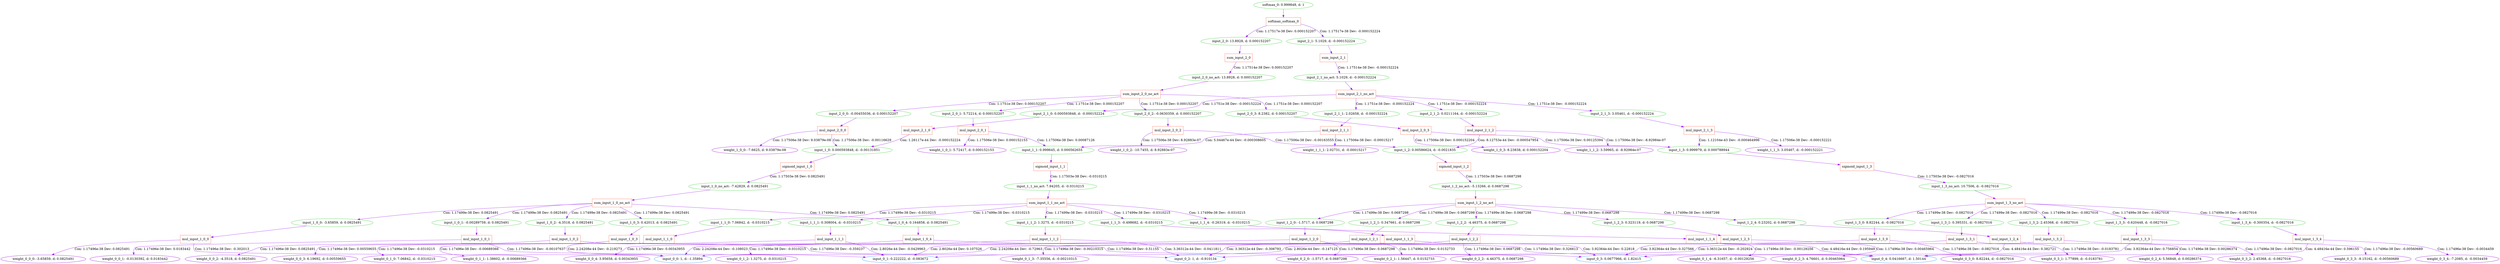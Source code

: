 digraph G {
0 [label="softmax_0: 0.999848, d: 1", shape=oval, color=limegreen];
1 [label="softmax_softmax_0", shape=box, color=tomato];
2 [label="input_2_0: 13.8928, d: 0.000152207", shape=oval, color=limegreen];
3 [label="sum_input_2_0", shape=box, color=tomato];
4 [label="input_2_0_no_act: 13.8928, d: 0.000152207", shape=oval, color=limegreen];
5 [label="sum_input_2_0_no_act", shape=box, color=tomato];
6 [label="input_2_0_0: -0.00455036, d: 0.000152207", shape=oval, color=limegreen];
7 [label="mul_input_2_0_0", shape=box, color=tomato];
8 [label="weight_1_0_0: -7.6625, d: 9.03879e-08", shape=oval, color=darkviolet];
9 [label="input_1_0: 0.000593848, d: -0.00131851", shape=oval, color=limegreen];
10 [label="sigmoid_input_1_0", shape=box, color=tomato];
11 [label="input_1_0_no_act: -7.42829, d: 0.0825491", shape=oval, color=limegreen];
12 [label="sum_input_1_0_no_act", shape=box, color=tomato];
13 [label="input_1_0_0: -3.65859, d: 0.0825491", shape=oval, color=limegreen];
14 [label="mul_input_1_0_0", shape=box, color=tomato];
15 [label="weight_0_0_0: -3.65859, d: 0.0825491", shape=oval, color=darkviolet];
16 [label="input_0_0: 1, d: -1.35894", shape=oval, color=dodgerblue];
17 [label="input_1_0_1: -0.00289759, d: 0.0825491", shape=oval, color=limegreen];
18 [label="mul_input_1_0_1", shape=box, color=tomato];
19 [label="weight_0_0_1: -0.0130392, d: 0.0183442", shape=oval, color=darkviolet];
20 [label="input_0_1: 0.222222, d: -0.083672", shape=oval, color=dodgerblue];
21 [label="input_1_0_2: -4.3518, d: 0.0825491", shape=oval, color=limegreen];
22 [label="mul_input_1_0_2", shape=box, color=tomato];
23 [label="weight_0_0_2: -4.3518, d: 0.0825491", shape=oval, color=darkviolet];
24 [label="input_0_2: 1, d: -0.910134", shape=oval, color=dodgerblue];
25 [label="input_1_0_3: 0.42013, d: 0.0825491", shape=oval, color=limegreen];
26 [label="mul_input_1_0_3", shape=box, color=tomato];
27 [label="weight_0_0_3: 6.19692, d: 0.00559655", shape=oval, color=darkviolet];
28 [label="input_0_3: 0.0677966, d: 1.82415", shape=oval, color=dodgerblue];
29 [label="input_1_0_4: 0.164858, d: 0.0825491", shape=oval, color=limegreen];
30 [label="mul_input_1_0_4", shape=box, color=tomato];
31 [label="weight_0_0_4: 3.95658, d: 0.00343955", shape=oval, color=darkviolet];
32 [label="input_0_4: 0.0416667, d: 1.50144", shape=oval, color=dodgerblue];
33 [label="input_2_0_1: 5.72214, d: 0.000152207", shape=oval, color=limegreen];
34 [label="mul_input_2_0_1", shape=box, color=tomato];
35 [label="weight_1_0_1: 5.72417, d: 0.000152153", shape=oval, color=darkviolet];
36 [label="input_1_1: 0.999645, d: 0.000562655", shape=oval, color=limegreen];
37 [label="sigmoid_input_1_1", shape=box, color=tomato];
38 [label="input_1_1_no_act: 7.94205, d: -0.0310215", shape=oval, color=limegreen];
39 [label="sum_input_1_1_no_act", shape=box, color=tomato];
40 [label="input_1_1_0: 7.06842, d: -0.0310215", shape=oval, color=limegreen];
41 [label="mul_input_1_1_0", shape=box, color=tomato];
42 [label="weight_0_1_0: 7.06842, d: -0.0310215", shape=oval, color=darkviolet];
43 [label="input_1_1_1: 0.308004, d: -0.0310215", shape=oval, color=limegreen];
44 [label="mul_input_1_1_1", shape=box, color=tomato];
45 [label="weight_0_1_1: 1.38602, d: -0.00689366", shape=oval, color=darkviolet];
46 [label="input_1_1_2: 1.3275, d: -0.0310215", shape=oval, color=limegreen];
47 [label="mul_input_1_1_2", shape=box, color=tomato];
48 [label="weight_0_1_2: 1.3275, d: -0.0310215", shape=oval, color=darkviolet];
49 [label="input_1_1_3: -0.498682, d: -0.0310215", shape=oval, color=limegreen];
50 [label="mul_input_1_1_3", shape=box, color=tomato];
51 [label="weight_0_1_3: -7.35556, d: -0.00210315", shape=oval, color=darkviolet];
52 [label="input_1_1_4: -0.26319, d: -0.0310215", shape=oval, color=limegreen];
53 [label="mul_input_1_1_4", shape=box, color=tomato];
54 [label="weight_0_1_4: -6.31657, d: -0.00129256", shape=oval, color=darkviolet];
55 [label="input_2_0_2: -0.0630359, d: 0.000152207", shape=oval, color=limegreen];
56 [label="mul_input_2_0_2", shape=box, color=tomato];
57 [label="weight_1_0_2: -10.7455, d: 8.92883e-07", shape=oval, color=darkviolet];
58 [label="input_1_2: 0.00586624, d: -0.0021835", shape=oval, color=limegreen];
59 [label="sigmoid_input_1_2", shape=box, color=tomato];
60 [label="input_1_2_no_act: -5.13266, d: 0.0687298", shape=oval, color=limegreen];
61 [label="sum_input_1_2_no_act", shape=box, color=tomato];
62 [label="input_1_2_0: -1.5717, d: 0.0687298", shape=oval, color=limegreen];
63 [label="mul_input_1_2_0", shape=box, color=tomato];
64 [label="weight_0_2_0: -1.5717, d: 0.0687298", shape=oval, color=darkviolet];
65 [label="input_1_2_1: 0.347661, d: 0.0687298", shape=oval, color=limegreen];
66 [label="mul_input_1_2_1", shape=box, color=tomato];
67 [label="weight_0_2_1: 1.56447, d: 0.0152733", shape=oval, color=darkviolet];
68 [label="input_1_2_2: -4.46375, d: 0.0687298", shape=oval, color=limegreen];
69 [label="mul_input_1_2_2", shape=box, color=tomato];
70 [label="weight_0_2_2: -4.46375, d: 0.0687298", shape=oval, color=darkviolet];
71 [label="input_1_2_3: 0.323119, d: 0.0687298", shape=oval, color=limegreen];
72 [label="mul_input_1_2_3", shape=box, color=tomato];
73 [label="weight_0_2_3: 4.76601, d: 0.00465964", shape=oval, color=darkviolet];
74 [label="input_1_2_4: 0.23202, d: 0.0687298", shape=oval, color=limegreen];
75 [label="mul_input_1_2_4", shape=box, color=tomato];
76 [label="weight_0_2_4: 5.56848, d: 0.00286374", shape=oval, color=darkviolet];
77 [label="input_2_0_3: 8.2382, d: 0.000152207", shape=oval, color=limegreen];
78 [label="mul_input_2_0_3", shape=box, color=tomato];
79 [label="weight_1_0_3: 8.23838, d: 0.000152204", shape=oval, color=darkviolet];
80 [label="input_1_3: 0.999979, d: 0.000788944", shape=oval, color=limegreen];
81 [label="sigmoid_input_1_3", shape=box, color=tomato];
82 [label="input_1_3_no_act: 10.7506, d: -0.0827016", shape=oval, color=limegreen];
83 [label="sum_input_1_3_no_act", shape=box, color=tomato];
84 [label="input_1_3_0: 8.82244, d: -0.0827016", shape=oval, color=limegreen];
85 [label="mul_input_1_3_0", shape=box, color=tomato];
86 [label="weight_0_3_0: 8.82244, d: -0.0827016", shape=oval, color=darkviolet];
87 [label="input_1_3_1: 0.395331, d: -0.0827016", shape=oval, color=limegreen];
88 [label="mul_input_1_3_1", shape=box, color=tomato];
89 [label="weight_0_3_1: 1.77899, d: -0.0183781", shape=oval, color=darkviolet];
90 [label="input_1_3_2: 2.45368, d: -0.0827016", shape=oval, color=limegreen];
91 [label="mul_input_1_3_2", shape=box, color=tomato];
92 [label="weight_0_3_2: 2.45368, d: -0.0827016", shape=oval, color=darkviolet];
93 [label="input_1_3_3: -0.620448, d: -0.0827016", shape=oval, color=limegreen];
94 [label="mul_input_1_3_3", shape=box, color=tomato];
95 [label="weight_0_3_3: -9.15162, d: -0.00560689", shape=oval, color=darkviolet];
96 [label="input_1_3_4: -0.300354, d: -0.0827016", shape=oval, color=limegreen];
97 [label="mul_input_1_3_4", shape=box, color=tomato];
98 [label="weight_0_3_4: -7.2085, d: -0.0034459", shape=oval, color=darkviolet];
99 [label="input_2_1: 5.1029, d: -0.000152224", shape=oval, color=limegreen];
100 [label="sum_input_2_1", shape=box, color=tomato];
101 [label="input_2_1_no_act: 5.1029, d: -0.000152224", shape=oval, color=limegreen];
102 [label="sum_input_2_1_no_act", shape=box, color=tomato];
103 [label="input_2_1_0: 0.000593848, d: -0.000152224", shape=oval, color=limegreen];
104 [label="mul_input_2_1_0", shape=box, color=tomato];
105 [label="input_2_1_1: 2.02658, d: -0.000152224", shape=oval, color=limegreen];
106 [label="mul_input_2_1_1", shape=box, color=tomato];
107 [label="weight_1_1_1: 2.02731, d: -0.00015217", shape=oval, color=darkviolet];
108 [label="input_2_1_2: 0.0211164, d: -0.000152224", shape=oval, color=limegreen];
109 [label="mul_input_2_1_2", shape=box, color=tomato];
110 [label="weight_1_1_2: 3.59965, d: -8.92984e-07", shape=oval, color=darkviolet];
111 [label="input_2_1_3: 3.05461, d: -0.000152224", shape=oval, color=limegreen];
112 [label="mul_input_2_1_3", shape=box, color=tomato];
113 [label="weight_1_1_3: 3.05467, d: -0.000152221", shape=oval, color=darkviolet];
0->1  [color=purple]
 [label=""];
1->2  [color=purple]
 [label="Con: 1.17517e-38 Dev: 0.000152207"];
2->3  [color=purple]
 [label=""];
3->4  [color=purple]
 [label="Con: 1.17514e-38 Dev: 0.000152207"];
4->5  [color=purple]
 [label=""];
5->6  [color=purple]
 [label="Con: 1.1751e-38 Dev: 0.000152207"];
6->7  [color=purple]
 [label=""];
7->8  [color=purple]
 [label="Con: 1.17506e-38 Dev: 9.03879e-08"];
7->9  [color=purple]
 [label="Con: 1.17506e-38 Dev: -0.00116629"];
9->10  [color=purple]
 [label=""];
10->11  [color=purple]
 [label="Con: 1.17503e-38 Dev: 0.0825491"];
11->12  [color=purple]
 [label=""];
12->13  [color=purple]
 [label="Con: 1.17499e-38 Dev: 0.0825491"];
13->14  [color=purple]
 [label=""];
14->15  [color=purple]
 [label="Con: 1.17496e-38 Dev: 0.0825491"];
14->16  [color=purple]
 [label="Con: 1.17496e-38 Dev: -0.302013"];
12->17  [color=purple]
 [label="Con: 1.17499e-38 Dev: 0.0825491"];
17->18  [color=purple]
 [label=""];
18->19  [color=purple]
 [label="Con: 1.17496e-38 Dev: 0.0183442"];
18->20  [color=purple]
 [label="Con: 1.17496e-38 Dev: -0.00107637"];
12->21  [color=purple]
 [label="Con: 1.17499e-38 Dev: 0.0825491"];
21->22  [color=purple]
 [label=""];
22->23  [color=purple]
 [label="Con: 1.17496e-38 Dev: 0.0825491"];
22->24  [color=purple]
 [label="Con: 1.17496e-38 Dev: -0.359237"];
12->25  [color=purple]
 [label="Con: 1.17499e-38 Dev: 0.0825491"];
25->26  [color=purple]
 [label=""];
26->27  [color=purple]
 [label="Con: 1.17496e-38 Dev: 0.00559655"];
26->28  [color=purple]
 [label="Con: 1.17496e-38 Dev: 0.51155"];
12->29  [color=purple]
 [label="Con: 1.17499e-38 Dev: 0.0825491"];
29->30  [color=purple]
 [label=""];
30->31  [color=purple]
 [label="Con: 1.17496e-38 Dev: 0.00343955"];
30->32  [color=purple]
 [label="Con: 1.17496e-38 Dev: 0.326613"];
5->33  [color=purple]
 [label="Con: 1.1751e-38 Dev: 0.000152207"];
33->34  [color=purple]
 [label=""];
34->35  [color=purple]
 [label="Con: 1.17506e-38 Dev: 0.000152153"];
34->36  [color=purple]
 [label="Con: 1.17506e-38 Dev: 0.00087126"];
36->37  [color=purple]
 [label=""];
37->38  [color=purple]
 [label="Con: 1.17503e-38 Dev: -0.0310215"];
38->39  [color=purple]
 [label=""];
39->40  [color=purple]
 [label="Con: 1.17499e-38 Dev: -0.0310215"];
40->41  [color=purple]
 [label=""];
41->42  [color=purple]
 [label="Con: 1.17496e-38 Dev: -0.0310215"];
41->16  [color=purple]
 [label="Con: 2.24208e-44 Dev: -0.219273"];
39->43  [color=purple]
 [label="Con: 1.17499e-38 Dev: -0.0310215"];
43->44  [color=purple]
 [label=""];
44->45  [color=purple]
 [label="Con: 1.17496e-38 Dev: -0.00689366"];
44->20  [color=purple]
 [label="Con: 2.8026e-44 Dev: -0.0429963"];
39->46  [color=purple]
 [label="Con: 1.17499e-38 Dev: -0.0310215"];
46->47  [color=purple]
 [label=""];
47->48  [color=purple]
 [label="Con: 1.17496e-38 Dev: -0.0310215"];
47->24  [color=purple]
 [label="Con: 3.36312e-44 Dev: -0.0411811"];
39->49  [color=purple]
 [label="Con: 1.17499e-38 Dev: -0.0310215"];
49->50  [color=purple]
 [label=""];
50->51  [color=purple]
 [label="Con: 1.17496e-38 Dev: -0.00210315"];
50->28  [color=purple]
 [label="Con: 3.92364e-44 Dev: 0.22818"];
39->52  [color=purple]
 [label="Con: 1.17499e-38 Dev: -0.0310215"];
52->53  [color=purple]
 [label=""];
53->54  [color=purple]
 [label="Con: 1.17496e-38 Dev: -0.00129256"];
53->32  [color=purple]
 [label="Con: 4.48416e-44 Dev: 0.195949"];
5->55  [color=purple]
 [label="Con: 1.1751e-38 Dev: 0.000152207"];
55->56  [color=purple]
 [label=""];
56->57  [color=purple]
 [label="Con: 1.17506e-38 Dev: 8.92883e-07"];
56->58  [color=purple]
 [label="Con: 1.17506e-38 Dev: -0.00163555"];
58->59  [color=purple]
 [label=""];
59->60  [color=purple]
 [label="Con: 1.17503e-38 Dev: 0.0687298"];
60->61  [color=purple]
 [label=""];
61->62  [color=purple]
 [label="Con: 1.17499e-38 Dev: 0.0687298"];
62->63  [color=purple]
 [label=""];
63->64  [color=purple]
 [label="Con: 1.17496e-38 Dev: 0.0687298"];
63->16  [color=purple]
 [label="Con: 2.24208e-44 Dev: -0.108023"];
61->65  [color=purple]
 [label="Con: 1.17499e-38 Dev: 0.0687298"];
65->66  [color=purple]
 [label=""];
66->67  [color=purple]
 [label="Con: 1.17496e-38 Dev: 0.0152733"];
66->20  [color=purple]
 [label="Con: 2.8026e-44 Dev: 0.107526"];
61->68  [color=purple]
 [label="Con: 1.17499e-38 Dev: 0.0687298"];
68->69  [color=purple]
 [label=""];
69->70  [color=purple]
 [label="Con: 1.17496e-38 Dev: 0.0687298"];
69->24  [color=purple]
 [label="Con: 3.36312e-44 Dev: -0.306793"];
61->71  [color=purple]
 [label="Con: 1.17499e-38 Dev: 0.0687298"];
71->72  [color=purple]
 [label=""];
72->73  [color=purple]
 [label="Con: 1.17496e-38 Dev: 0.00465964"];
72->28  [color=purple]
 [label="Con: 3.92364e-44 Dev: 0.327566"];
61->74  [color=purple]
 [label="Con: 1.17499e-38 Dev: 0.0687298"];
74->75  [color=purple]
 [label=""];
75->76  [color=purple]
 [label="Con: 1.17496e-38 Dev: 0.00286374"];
75->32  [color=purple]
 [label="Con: 4.48416e-44 Dev: 0.382721"];
5->77  [color=purple]
 [label="Con: 1.1751e-38 Dev: 0.000152207"];
77->78  [color=purple]
 [label=""];
78->79  [color=purple]
 [label="Con: 1.17506e-38 Dev: 0.000152204"];
78->80  [color=purple]
 [label="Con: 1.17506e-38 Dev: 0.00125394"];
80->81  [color=purple]
 [label=""];
81->82  [color=purple]
 [label="Con: 1.17503e-38 Dev: -0.0827016"];
82->83  [color=purple]
 [label=""];
83->84  [color=purple]
 [label="Con: 1.17499e-38 Dev: -0.0827016"];
84->85  [color=purple]
 [label=""];
85->86  [color=purple]
 [label="Con: 1.17496e-38 Dev: -0.0827016"];
85->16  [color=purple]
 [label="Con: 2.24208e-44 Dev: -0.72963"];
83->87  [color=purple]
 [label="Con: 1.17499e-38 Dev: -0.0827016"];
87->88  [color=purple]
 [label=""];
88->89  [color=purple]
 [label="Con: 1.17496e-38 Dev: -0.0183781"];
88->20  [color=purple]
 [label="Con: 2.8026e-44 Dev: -0.147125"];
83->90  [color=purple]
 [label="Con: 1.17499e-38 Dev: -0.0827016"];
90->91  [color=purple]
 [label=""];
91->92  [color=purple]
 [label="Con: 1.17496e-38 Dev: -0.0827016"];
91->24  [color=purple]
 [label="Con: 3.36312e-44 Dev: -0.202924"];
83->93  [color=purple]
 [label="Con: 1.17499e-38 Dev: -0.0827016"];
93->94  [color=purple]
 [label=""];
94->95  [color=purple]
 [label="Con: 1.17496e-38 Dev: -0.00560689"];
94->28  [color=purple]
 [label="Con: 3.92364e-44 Dev: 0.756854"];
83->96  [color=purple]
 [label="Con: 1.17499e-38 Dev: -0.0827016"];
96->97  [color=purple]
 [label=""];
97->98  [color=purple]
 [label="Con: 1.17496e-38 Dev: -0.0034459"];
97->32  [color=purple]
 [label="Con: 4.48416e-44 Dev: 0.596155"];
1->99  [color=purple]
 [label="Con: 1.17517e-38 Dev: -0.000152224"];
99->100  [color=purple]
 [label=""];
100->101  [color=purple]
 [label="Con: 1.17514e-38 Dev: -0.000152224"];
101->102  [color=purple]
 [label=""];
102->103  [color=purple]
 [label="Con: 1.1751e-38 Dev: -0.000152224"];
103->104  [color=purple]
 [label=""];
104->9  [color=purple]
 [label="Con: 1.26117e-44 Dev: -0.000152224"];
102->105  [color=purple]
 [label="Con: 1.1751e-38 Dev: -0.000152224"];
105->106  [color=purple]
 [label=""];
106->107  [color=purple]
 [label="Con: 1.17506e-38 Dev: -0.00015217"];
106->36  [color=purple]
 [label="Con: 5.04467e-44 Dev: -0.000308605"];
102->108  [color=purple]
 [label="Con: 1.1751e-38 Dev: -0.000152224"];
108->109  [color=purple]
 [label=""];
109->110  [color=purple]
 [label="Con: 1.17506e-38 Dev: -8.92984e-07"];
109->58  [color=purple]
 [label="Con: 8.12753e-44 Dev: -0.000547954"];
102->111  [color=purple]
 [label="Con: 1.1751e-38 Dev: -0.000152224"];
111->112  [color=purple]
 [label=""];
112->113  [color=purple]
 [label="Con: 1.17506e-38 Dev: -0.000152221"];
112->80  [color=purple]
 [label="Con: 1.12104e-43 Dev: -0.000464996"];
}
